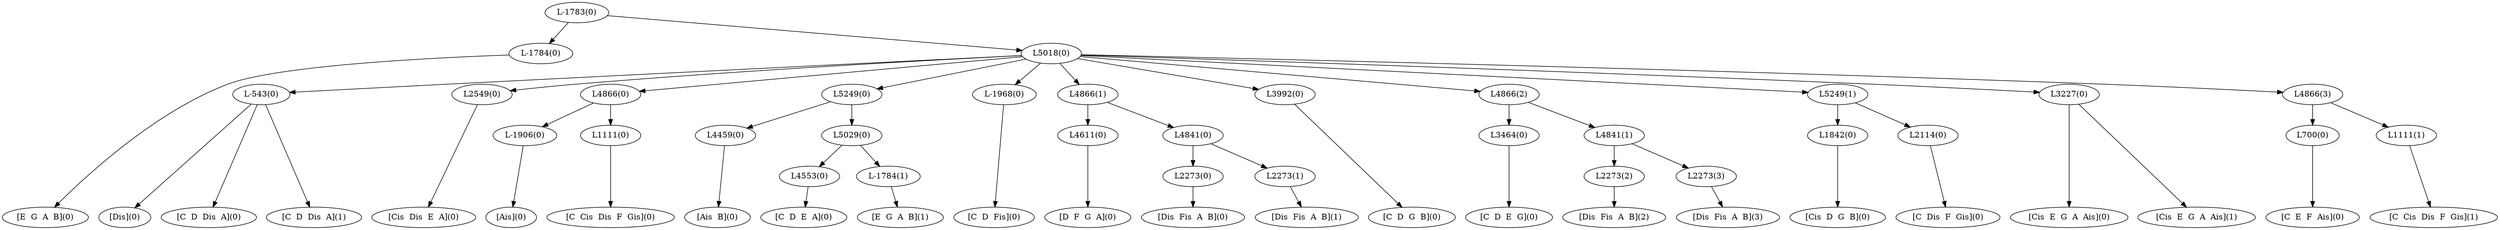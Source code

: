 digraph sample{
"L-1784(0)"->"[E  G  A  B](0)"
"L-543(0)"->"[Dis](0)"
"L-543(0)"->"[C  D  Dis  A](0)"
"L-543(0)"->"[C  D  Dis  A](1)"
"L2549(0)"->"[Cis  Dis  E  A](0)"
"L-1906(0)"->"[Ais](0)"
"L1111(0)"->"[C  Cis  Dis  F  Gis](0)"
"L4866(0)"->"L-1906(0)"
"L4866(0)"->"L1111(0)"
"L4459(0)"->"[Ais  B](0)"
"L4553(0)"->"[C  D  E  A](0)"
"L-1784(1)"->"[E  G  A  B](1)"
"L5029(0)"->"L4553(0)"
"L5029(0)"->"L-1784(1)"
"L5249(0)"->"L4459(0)"
"L5249(0)"->"L5029(0)"
"L-1968(0)"->"[C  D  Fis](0)"
"L4611(0)"->"[D  F  G  A](0)"
"L2273(0)"->"[Dis  Fis  A  B](0)"
"L2273(1)"->"[Dis  Fis  A  B](1)"
"L4841(0)"->"L2273(0)"
"L4841(0)"->"L2273(1)"
"L4866(1)"->"L4611(0)"
"L4866(1)"->"L4841(0)"
"L3992(0)"->"[C  D  G  B](0)"
"L3464(0)"->"[C  D  E  G](0)"
"L2273(2)"->"[Dis  Fis  A  B](2)"
"L2273(3)"->"[Dis  Fis  A  B](3)"
"L4841(1)"->"L2273(2)"
"L4841(1)"->"L2273(3)"
"L4866(2)"->"L3464(0)"
"L4866(2)"->"L4841(1)"
"L1842(0)"->"[Cis  D  G  B](0)"
"L2114(0)"->"[C  Dis  F  Gis](0)"
"L5249(1)"->"L1842(0)"
"L5249(1)"->"L2114(0)"
"L3227(0)"->"[Cis  E  G  A  Ais](0)"
"L3227(0)"->"[Cis  E  G  A  Ais](1)"
"L700(0)"->"[C  E  F  Ais](0)"
"L1111(1)"->"[C  Cis  Dis  F  Gis](1)"
"L4866(3)"->"L700(0)"
"L4866(3)"->"L1111(1)"
"L5018(0)"->"L-543(0)"
"L5018(0)"->"L2549(0)"
"L5018(0)"->"L4866(0)"
"L5018(0)"->"L5249(0)"
"L5018(0)"->"L-1968(0)"
"L5018(0)"->"L4866(1)"
"L5018(0)"->"L3992(0)"
"L5018(0)"->"L4866(2)"
"L5018(0)"->"L5249(1)"
"L5018(0)"->"L3227(0)"
"L5018(0)"->"L4866(3)"
"L-1783(0)"->"L-1784(0)"
"L-1783(0)"->"L5018(0)"
{rank = min; "L-1783(0)"}
{rank = same; "L-1784(0)"; "L5018(0)";}
{rank = same; "L-543(0)"; "L2549(0)"; "L4866(0)"; "L5249(0)"; "L-1968(0)"; "L4866(1)"; "L3992(0)"; "L4866(2)"; "L5249(1)"; "L3227(0)"; "L4866(3)";}
{rank = same; "L-1906(0)"; "L1111(0)"; "L4459(0)"; "L5029(0)"; "L4611(0)"; "L4841(0)"; "L3464(0)"; "L4841(1)"; "L1842(0)"; "L2114(0)"; "L700(0)"; "L1111(1)";}
{rank = same; "L4553(0)"; "L-1784(1)"; "L2273(0)"; "L2273(1)"; "L2273(2)"; "L2273(3)";}
{rank = max; "[Ais  B](0)"; "[Ais](0)"; "[C  Cis  Dis  F  Gis](0)"; "[C  Cis  Dis  F  Gis](1)"; "[C  D  Dis  A](0)"; "[C  D  Dis  A](1)"; "[C  D  E  A](0)"; "[C  D  E  G](0)"; "[C  D  Fis](0)"; "[C  D  G  B](0)"; "[C  Dis  F  Gis](0)"; "[C  E  F  Ais](0)"; "[Cis  D  G  B](0)"; "[Cis  Dis  E  A](0)"; "[Cis  E  G  A  Ais](0)"; "[Cis  E  G  A  Ais](1)"; "[D  F  G  A](0)"; "[Dis  Fis  A  B](0)"; "[Dis  Fis  A  B](1)"; "[Dis  Fis  A  B](2)"; "[Dis  Fis  A  B](3)"; "[Dis](0)"; "[E  G  A  B](0)"; "[E  G  A  B](1)";}
}